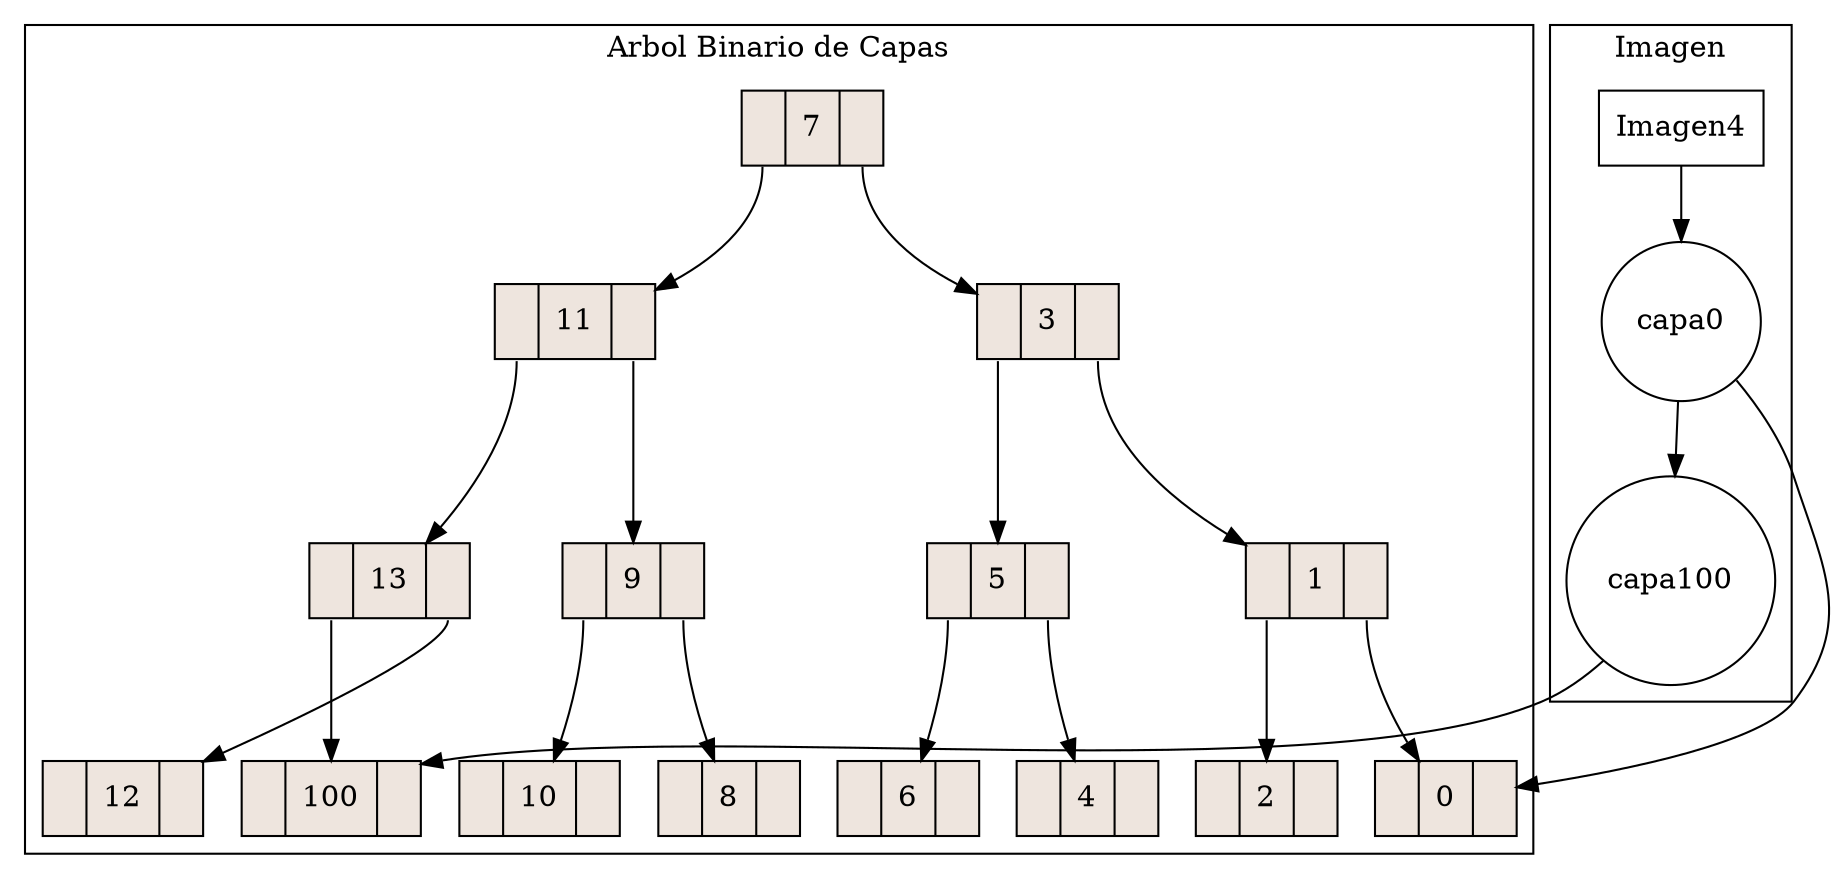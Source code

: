 digraph grafica{
rankdir=TB;
 subgraph cluster_0{
 label="Arbol Binario de Capas"; 
 node [shape = record, style=filled, fillcolor=seashell2];
nodo7 [ label = "<C0>|7|<C1>"];
nodo11 [ label = "<C0>|11|<C1>"];
nodo13 [ label = "<C0>|13|<C1>"];
nodo100 [ label = "<C0>|100|<C1>"];
nodo12 [ label = "<C0>|12|<C1>"];
nodo9 [ label = "<C0>|9|<C1>"];
nodo10 [ label = "<C0>|10|<C1>"];
nodo8 [ label = "<C0>|8|<C1>"];
nodo3 [ label = "<C0>|3|<C1>"];
nodo5 [ label = "<C0>|5|<C1>"];
nodo6 [ label = "<C0>|6|<C1>"];
nodo4 [ label = "<C0>|4|<C1>"];
nodo1 [ label = "<C0>|1|<C1>"];
nodo2 [ label = "<C0>|2|<C1>"];
nodo0 [ label = "<C0>|0|<C1>"];
nodo7:C0->nodo11
nodo7:C1->nodo3
nodo11:C0->nodo13
nodo11:C1->nodo9
nodo13:C0->nodo100
nodo13:C1->nodo12
nodo9:C0->nodo10
nodo9:C1->nodo8
nodo3:C0->nodo5
nodo3:C1->nodo1
nodo5:C0->nodo6
nodo5:C1->nodo4
nodo1:C0->nodo2
nodo1:C1->nodo0
}subgraph cluster_1 {
 label="Imagen";
  Imagen4 [shape=record]
Imagen4->capa0
capa0 [shape=circle]
capa0->capa100
capa100 [shape=circle]
capa0->nodo0
capa100->nodo100

}
}
